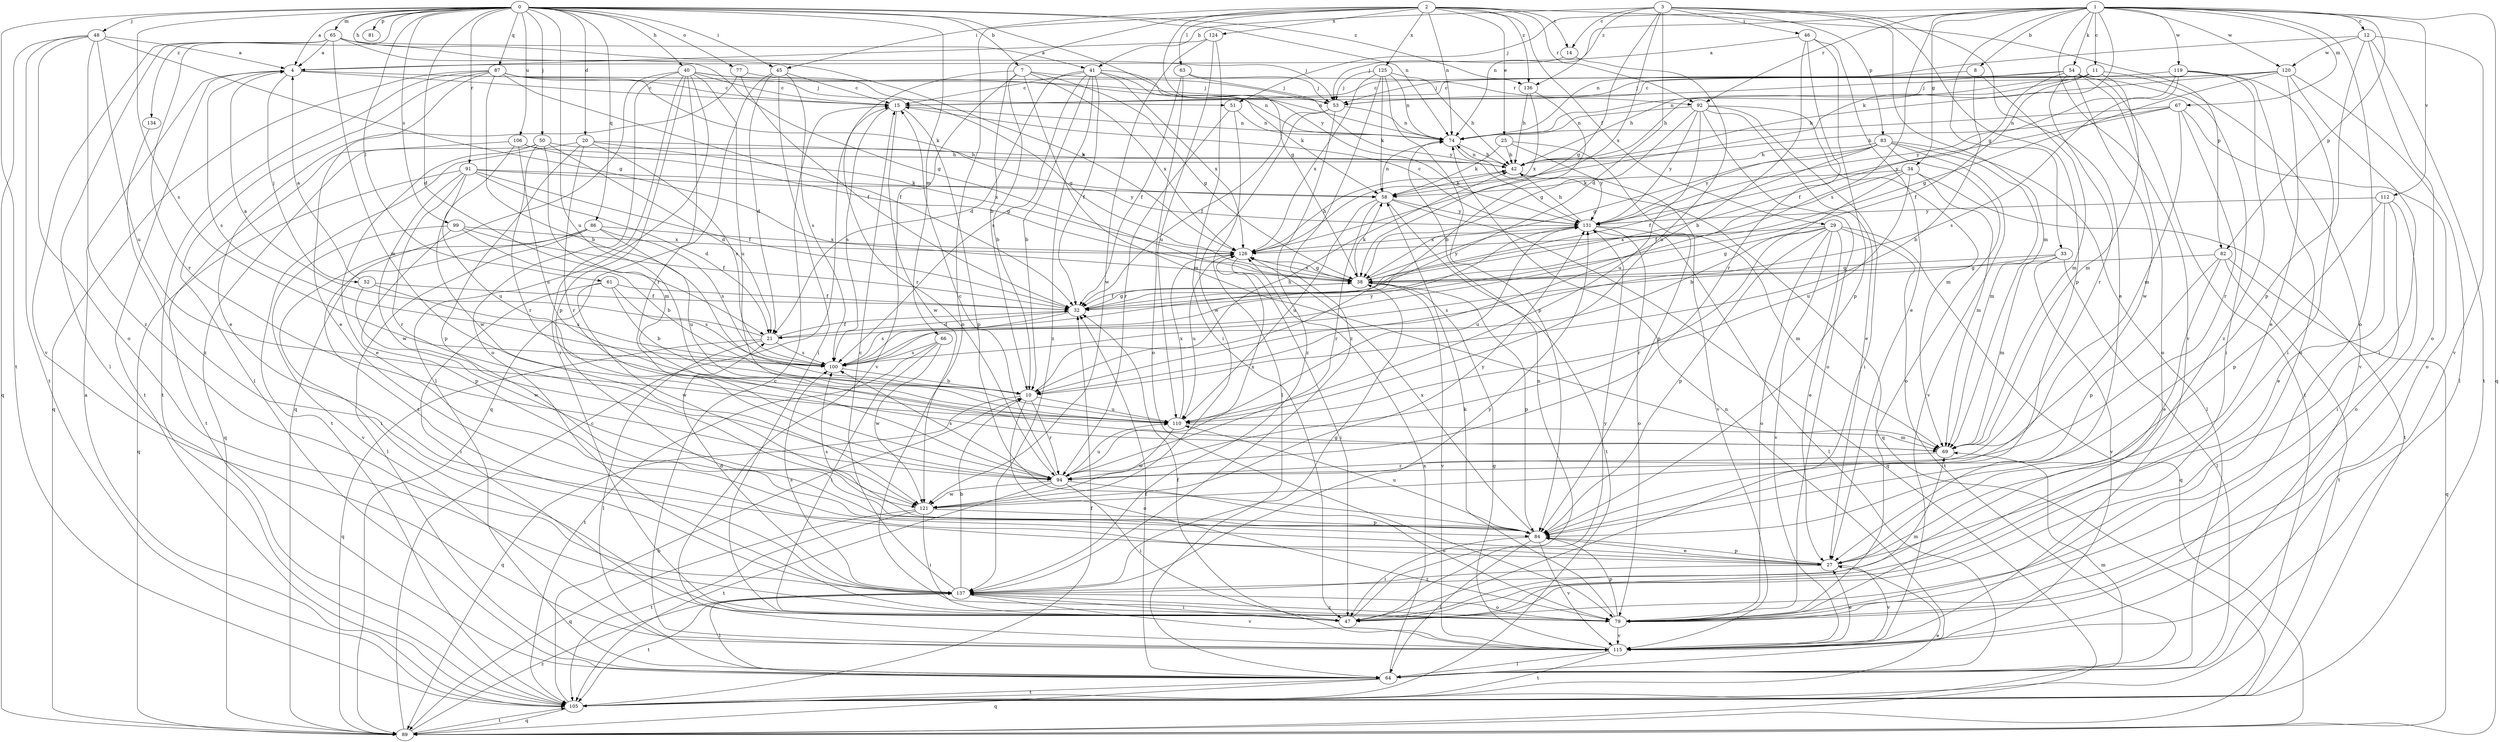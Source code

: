 strict digraph  {
0;
1;
2;
3;
4;
7;
8;
10;
11;
12;
14;
15;
20;
21;
25;
27;
29;
32;
33;
34;
38;
40;
41;
42;
45;
46;
47;
48;
50;
51;
52;
53;
54;
58;
61;
63;
64;
65;
66;
67;
69;
74;
77;
79;
81;
82;
83;
84;
86;
87;
89;
91;
92;
94;
99;
100;
105;
106;
110;
112;
115;
119;
120;
121;
124;
125;
126;
131;
134;
136;
137;
0 -> 4  [label=a];
0 -> 7  [label=b];
0 -> 20  [label=d];
0 -> 21  [label=d];
0 -> 40  [label=h];
0 -> 41  [label=h];
0 -> 45  [label=i];
0 -> 48  [label=j];
0 -> 50  [label=j];
0 -> 61  [label=l];
0 -> 65  [label=m];
0 -> 66  [label=m];
0 -> 74  [label=n];
0 -> 77  [label=o];
0 -> 81  [label=p];
0 -> 86  [label=q];
0 -> 87  [label=q];
0 -> 91  [label=r];
0 -> 99  [label=s];
0 -> 100  [label=s];
0 -> 105  [label=t];
0 -> 106  [label=u];
0 -> 110  [label=u];
0 -> 131  [label=y];
0 -> 134  [label=z];
0 -> 136  [label=z];
1 -> 8  [label=b];
1 -> 11  [label=c];
1 -> 12  [label=c];
1 -> 33  [label=g];
1 -> 34  [label=g];
1 -> 51  [label=j];
1 -> 54  [label=k];
1 -> 58  [label=k];
1 -> 67  [label=m];
1 -> 74  [label=n];
1 -> 79  [label=o];
1 -> 82  [label=p];
1 -> 89  [label=q];
1 -> 92  [label=r];
1 -> 100  [label=s];
1 -> 112  [label=v];
1 -> 115  [label=v];
1 -> 119  [label=w];
1 -> 120  [label=w];
2 -> 10  [label=b];
2 -> 14  [label=c];
2 -> 25  [label=e];
2 -> 29  [label=f];
2 -> 38  [label=g];
2 -> 45  [label=i];
2 -> 63  [label=l];
2 -> 74  [label=n];
2 -> 79  [label=o];
2 -> 82  [label=p];
2 -> 92  [label=r];
2 -> 124  [label=x];
2 -> 125  [label=x];
2 -> 136  [label=z];
3 -> 14  [label=c];
3 -> 21  [label=d];
3 -> 27  [label=e];
3 -> 38  [label=g];
3 -> 41  [label=h];
3 -> 46  [label=i];
3 -> 69  [label=m];
3 -> 83  [label=p];
3 -> 84  [label=p];
3 -> 126  [label=x];
3 -> 136  [label=z];
4 -> 15  [label=c];
4 -> 51  [label=j];
4 -> 52  [label=j];
4 -> 100  [label=s];
4 -> 105  [label=t];
7 -> 10  [label=b];
7 -> 38  [label=g];
7 -> 69  [label=m];
7 -> 92  [label=r];
7 -> 94  [label=r];
7 -> 115  [label=v];
7 -> 126  [label=x];
8 -> 10  [label=b];
8 -> 15  [label=c];
8 -> 69  [label=m];
10 -> 42  [label=h];
10 -> 79  [label=o];
10 -> 89  [label=q];
10 -> 94  [label=r];
10 -> 110  [label=u];
11 -> 15  [label=c];
11 -> 32  [label=f];
11 -> 42  [label=h];
11 -> 69  [label=m];
11 -> 74  [label=n];
11 -> 115  [label=v];
12 -> 74  [label=n];
12 -> 79  [label=o];
12 -> 84  [label=p];
12 -> 105  [label=t];
12 -> 115  [label=v];
12 -> 120  [label=w];
14 -> 53  [label=j];
14 -> 110  [label=u];
15 -> 74  [label=n];
15 -> 84  [label=p];
15 -> 100  [label=s];
15 -> 121  [label=w];
20 -> 42  [label=h];
20 -> 84  [label=p];
20 -> 94  [label=r];
20 -> 100  [label=s];
20 -> 105  [label=t];
20 -> 126  [label=x];
21 -> 4  [label=a];
21 -> 32  [label=f];
21 -> 64  [label=l];
21 -> 89  [label=q];
21 -> 100  [label=s];
25 -> 42  [label=h];
25 -> 58  [label=k];
25 -> 84  [label=p];
25 -> 131  [label=y];
27 -> 84  [label=p];
27 -> 115  [label=v];
27 -> 137  [label=z];
29 -> 27  [label=e];
29 -> 38  [label=g];
29 -> 79  [label=o];
29 -> 84  [label=p];
29 -> 89  [label=q];
29 -> 94  [label=r];
29 -> 105  [label=t];
29 -> 115  [label=v];
29 -> 126  [label=x];
32 -> 21  [label=d];
32 -> 38  [label=g];
32 -> 100  [label=s];
33 -> 38  [label=g];
33 -> 64  [label=l];
33 -> 69  [label=m];
33 -> 100  [label=s];
33 -> 115  [label=v];
34 -> 10  [label=b];
34 -> 32  [label=f];
34 -> 58  [label=k];
34 -> 69  [label=m];
34 -> 105  [label=t];
34 -> 110  [label=u];
38 -> 32  [label=f];
38 -> 58  [label=k];
38 -> 84  [label=p];
38 -> 115  [label=v];
38 -> 126  [label=x];
38 -> 131  [label=y];
40 -> 15  [label=c];
40 -> 38  [label=g];
40 -> 47  [label=i];
40 -> 64  [label=l];
40 -> 74  [label=n];
40 -> 79  [label=o];
40 -> 84  [label=p];
40 -> 89  [label=q];
40 -> 94  [label=r];
40 -> 110  [label=u];
41 -> 10  [label=b];
41 -> 15  [label=c];
41 -> 21  [label=d];
41 -> 32  [label=f];
41 -> 58  [label=k];
41 -> 74  [label=n];
41 -> 100  [label=s];
41 -> 126  [label=x];
41 -> 137  [label=z];
42 -> 58  [label=k];
42 -> 74  [label=n];
42 -> 115  [label=v];
45 -> 15  [label=c];
45 -> 21  [label=d];
45 -> 47  [label=i];
45 -> 89  [label=q];
45 -> 100  [label=s];
46 -> 4  [label=a];
46 -> 10  [label=b];
46 -> 27  [label=e];
46 -> 84  [label=p];
46 -> 94  [label=r];
47 -> 69  [label=m];
47 -> 74  [label=n];
47 -> 131  [label=y];
48 -> 4  [label=a];
48 -> 38  [label=g];
48 -> 79  [label=o];
48 -> 89  [label=q];
48 -> 105  [label=t];
48 -> 110  [label=u];
48 -> 137  [label=z];
50 -> 21  [label=d];
50 -> 27  [label=e];
50 -> 42  [label=h];
50 -> 69  [label=m];
50 -> 89  [label=q];
50 -> 94  [label=r];
51 -> 64  [label=l];
51 -> 74  [label=n];
51 -> 94  [label=r];
52 -> 4  [label=a];
52 -> 32  [label=f];
52 -> 100  [label=s];
52 -> 121  [label=w];
53 -> 32  [label=f];
53 -> 74  [label=n];
53 -> 121  [label=w];
53 -> 137  [label=z];
54 -> 32  [label=f];
54 -> 42  [label=h];
54 -> 47  [label=i];
54 -> 53  [label=j];
54 -> 79  [label=o];
54 -> 94  [label=r];
54 -> 105  [label=t];
54 -> 121  [label=w];
58 -> 74  [label=n];
58 -> 89  [label=q];
58 -> 94  [label=r];
58 -> 105  [label=t];
58 -> 110  [label=u];
58 -> 131  [label=y];
61 -> 10  [label=b];
61 -> 32  [label=f];
61 -> 47  [label=i];
61 -> 100  [label=s];
61 -> 121  [label=w];
63 -> 32  [label=f];
63 -> 53  [label=j];
63 -> 79  [label=o];
63 -> 131  [label=y];
64 -> 32  [label=f];
64 -> 69  [label=m];
64 -> 74  [label=n];
64 -> 89  [label=q];
64 -> 105  [label=t];
64 -> 126  [label=x];
65 -> 4  [label=a];
65 -> 38  [label=g];
65 -> 53  [label=j];
65 -> 64  [label=l];
65 -> 69  [label=m];
65 -> 94  [label=r];
65 -> 115  [label=v];
65 -> 126  [label=x];
66 -> 47  [label=i];
66 -> 100  [label=s];
66 -> 105  [label=t];
66 -> 121  [label=w];
67 -> 42  [label=h];
67 -> 69  [label=m];
67 -> 74  [label=n];
67 -> 79  [label=o];
67 -> 94  [label=r];
67 -> 131  [label=y];
69 -> 94  [label=r];
74 -> 42  [label=h];
74 -> 89  [label=q];
77 -> 27  [label=e];
77 -> 32  [label=f];
77 -> 53  [label=j];
79 -> 58  [label=k];
79 -> 84  [label=p];
79 -> 115  [label=v];
79 -> 137  [label=z];
82 -> 27  [label=e];
82 -> 38  [label=g];
82 -> 84  [label=p];
82 -> 89  [label=q];
82 -> 105  [label=t];
83 -> 32  [label=f];
83 -> 38  [label=g];
83 -> 42  [label=h];
83 -> 64  [label=l];
83 -> 69  [label=m];
83 -> 79  [label=o];
83 -> 115  [label=v];
83 -> 131  [label=y];
84 -> 27  [label=e];
84 -> 47  [label=i];
84 -> 64  [label=l];
84 -> 100  [label=s];
84 -> 110  [label=u];
84 -> 115  [label=v];
84 -> 126  [label=x];
86 -> 47  [label=i];
86 -> 64  [label=l];
86 -> 100  [label=s];
86 -> 110  [label=u];
86 -> 126  [label=x];
86 -> 137  [label=z];
87 -> 10  [label=b];
87 -> 15  [label=c];
87 -> 27  [label=e];
87 -> 32  [label=f];
87 -> 53  [label=j];
87 -> 58  [label=k];
87 -> 64  [label=l];
87 -> 89  [label=q];
87 -> 105  [label=t];
89 -> 15  [label=c];
89 -> 105  [label=t];
89 -> 137  [label=z];
91 -> 21  [label=d];
91 -> 32  [label=f];
91 -> 58  [label=k];
91 -> 89  [label=q];
91 -> 94  [label=r];
91 -> 110  [label=u];
91 -> 121  [label=w];
91 -> 131  [label=y];
92 -> 27  [label=e];
92 -> 38  [label=g];
92 -> 47  [label=i];
92 -> 69  [label=m];
92 -> 74  [label=n];
92 -> 79  [label=o];
92 -> 110  [label=u];
92 -> 131  [label=y];
94 -> 15  [label=c];
94 -> 47  [label=i];
94 -> 79  [label=o];
94 -> 100  [label=s];
94 -> 105  [label=t];
94 -> 110  [label=u];
94 -> 121  [label=w];
94 -> 126  [label=x];
99 -> 10  [label=b];
99 -> 32  [label=f];
99 -> 84  [label=p];
99 -> 115  [label=v];
99 -> 126  [label=x];
100 -> 10  [label=b];
100 -> 131  [label=y];
105 -> 4  [label=a];
105 -> 10  [label=b];
105 -> 27  [label=e];
105 -> 32  [label=f];
105 -> 89  [label=q];
106 -> 38  [label=g];
106 -> 42  [label=h];
106 -> 105  [label=t];
106 -> 110  [label=u];
106 -> 121  [label=w];
110 -> 69  [label=m];
110 -> 121  [label=w];
110 -> 126  [label=x];
112 -> 27  [label=e];
112 -> 47  [label=i];
112 -> 79  [label=o];
112 -> 84  [label=p];
112 -> 131  [label=y];
115 -> 15  [label=c];
115 -> 27  [label=e];
115 -> 32  [label=f];
115 -> 38  [label=g];
115 -> 64  [label=l];
115 -> 105  [label=t];
119 -> 47  [label=i];
119 -> 53  [label=j];
119 -> 79  [label=o];
119 -> 100  [label=s];
119 -> 131  [label=y];
119 -> 137  [label=z];
120 -> 15  [label=c];
120 -> 27  [label=e];
120 -> 38  [label=g];
120 -> 42  [label=h];
120 -> 47  [label=i];
120 -> 53  [label=j];
120 -> 64  [label=l];
121 -> 47  [label=i];
121 -> 84  [label=p];
121 -> 89  [label=q];
121 -> 105  [label=t];
121 -> 131  [label=y];
124 -> 4  [label=a];
124 -> 47  [label=i];
124 -> 110  [label=u];
124 -> 121  [label=w];
125 -> 42  [label=h];
125 -> 53  [label=j];
125 -> 58  [label=k];
125 -> 74  [label=n];
125 -> 84  [label=p];
125 -> 126  [label=x];
125 -> 137  [label=z];
126 -> 38  [label=g];
126 -> 42  [label=h];
126 -> 47  [label=i];
126 -> 110  [label=u];
131 -> 15  [label=c];
131 -> 42  [label=h];
131 -> 64  [label=l];
131 -> 69  [label=m];
131 -> 79  [label=o];
131 -> 110  [label=u];
131 -> 126  [label=x];
134 -> 137  [label=z];
136 -> 10  [label=b];
136 -> 42  [label=h];
136 -> 126  [label=x];
137 -> 10  [label=b];
137 -> 15  [label=c];
137 -> 21  [label=d];
137 -> 38  [label=g];
137 -> 47  [label=i];
137 -> 64  [label=l];
137 -> 79  [label=o];
137 -> 100  [label=s];
137 -> 105  [label=t];
137 -> 115  [label=v];
137 -> 131  [label=y];
}
